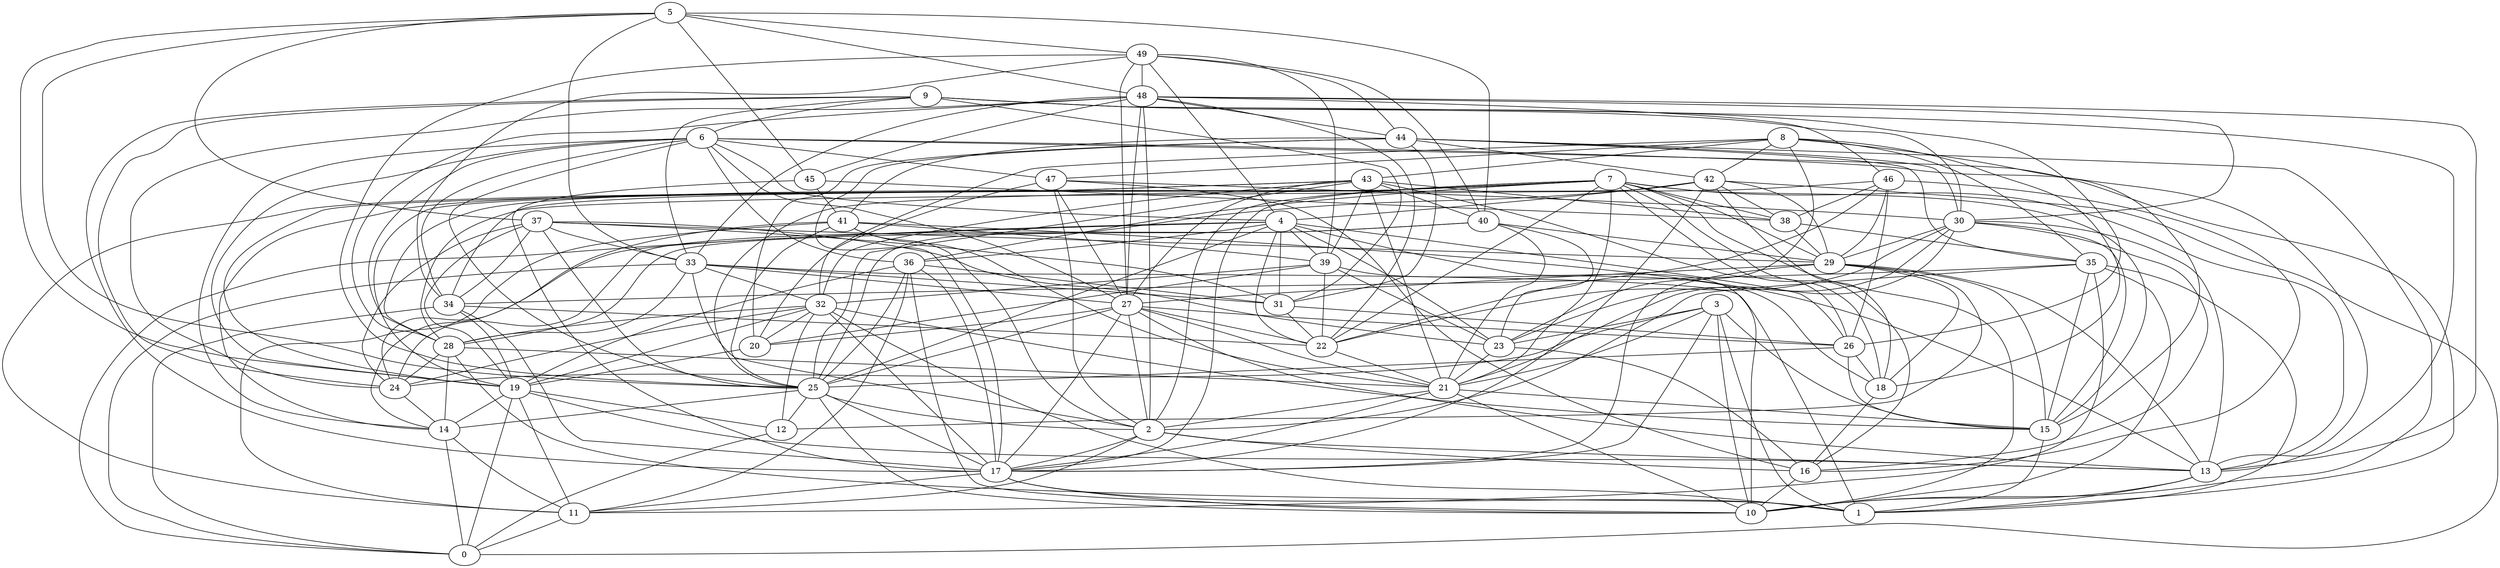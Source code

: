 digraph GG_graph {

subgraph G_graph {
edge [color = black]
"48" -> "30" [dir = none]
"48" -> "13" [dir = none]
"48" -> "45" [dir = none]
"4" -> "14" [dir = none]
"4" -> "22" [dir = none]
"4" -> "23" [dir = none]
"4" -> "25" [dir = none]
"4" -> "26" [dir = none]
"4" -> "10" [dir = none]
"4" -> "0" [dir = none]
"31" -> "26" [dir = none]
"33" -> "0" [dir = none]
"33" -> "28" [dir = none]
"33" -> "31" [dir = none]
"33" -> "27" [dir = none]
"33" -> "2" [dir = none]
"33" -> "32" [dir = none]
"33" -> "1" [dir = none]
"20" -> "19" [dir = none]
"5" -> "37" [dir = none]
"5" -> "48" [dir = none]
"5" -> "25" [dir = none]
"5" -> "40" [dir = none]
"5" -> "19" [dir = none]
"25" -> "14" [dir = none]
"25" -> "2" [dir = none]
"41" -> "25" [dir = none]
"41" -> "13" [dir = none]
"41" -> "24" [dir = none]
"41" -> "21" [dir = none]
"28" -> "14" [dir = none]
"28" -> "21" [dir = none]
"19" -> "14" [dir = none]
"19" -> "12" [dir = none]
"43" -> "40" [dir = none]
"43" -> "38" [dir = none]
"43" -> "11" [dir = none]
"43" -> "26" [dir = none]
"43" -> "19" [dir = none]
"36" -> "19" [dir = none]
"36" -> "31" [dir = none]
"36" -> "17" [dir = none]
"36" -> "25" [dir = none]
"36" -> "10" [dir = none]
"26" -> "15" [dir = none]
"32" -> "12" [dir = none]
"32" -> "28" [dir = none]
"32" -> "1" [dir = none]
"32" -> "20" [dir = none]
"8" -> "32" [dir = none]
"8" -> "42" [dir = none]
"8" -> "18" [dir = none]
"8" -> "35" [dir = none]
"8" -> "13" [dir = none]
"47" -> "20" [dir = none]
"47" -> "27" [dir = none]
"47" -> "30" [dir = none]
"47" -> "16" [dir = none]
"16" -> "10" [dir = none]
"45" -> "38" [dir = none]
"45" -> "41" [dir = none]
"45" -> "17" [dir = none]
"6" -> "27" [dir = none]
"6" -> "28" [dir = none]
"6" -> "1" [dir = none]
"6" -> "25" [dir = none]
"6" -> "4" [dir = none]
"6" -> "19" [dir = none]
"6" -> "34" [dir = none]
"6" -> "14" [dir = none]
"30" -> "21" [dir = none]
"30" -> "22" [dir = none]
"30" -> "29" [dir = none]
"30" -> "16" [dir = none]
"3" -> "17" [dir = none]
"3" -> "10" [dir = none]
"3" -> "21" [dir = none]
"3" -> "23" [dir = none]
"46" -> "26" [dir = none]
"46" -> "28" [dir = none]
"46" -> "16" [dir = none]
"46" -> "38" [dir = none]
"37" -> "23" [dir = none]
"37" -> "25" [dir = none]
"37" -> "34" [dir = none]
"37" -> "24" [dir = none]
"37" -> "31" [dir = none]
"39" -> "20" [dir = none]
"39" -> "18" [dir = none]
"39" -> "22" [dir = none]
"39" -> "32" [dir = none]
"35" -> "11" [dir = none]
"35" -> "15" [dir = none]
"35" -> "10" [dir = none]
"35" -> "2" [dir = none]
"35" -> "34" [dir = none]
"27" -> "25" [dir = none]
"27" -> "26" [dir = none]
"27" -> "22" [dir = none]
"7" -> "2" [dir = none]
"7" -> "14" [dir = none]
"7" -> "28" [dir = none]
"7" -> "17" [dir = none]
"7" -> "38" [dir = none]
"7" -> "29" [dir = none]
"7" -> "22" [dir = none]
"7" -> "21" [dir = none]
"9" -> "6" [dir = none]
"9" -> "24" [dir = none]
"9" -> "26" [dir = none]
"9" -> "33" [dir = none]
"9" -> "30" [dir = none]
"9" -> "13" [dir = none]
"23" -> "16" [dir = none]
"21" -> "2" [dir = none]
"21" -> "15" [dir = none]
"13" -> "1" [dir = none]
"13" -> "10" [dir = none]
"29" -> "13" [dir = none]
"29" -> "12" [dir = none]
"29" -> "15" [dir = none]
"29" -> "18" [dir = none]
"17" -> "11" [dir = none]
"17" -> "1" [dir = none]
"40" -> "29" [dir = none]
"40" -> "23" [dir = none]
"15" -> "1" [dir = none]
"44" -> "17" [dir = none]
"44" -> "20" [dir = none]
"44" -> "41" [dir = none]
"44" -> "35" [dir = none]
"44" -> "30" [dir = none]
"14" -> "0" [dir = none]
"14" -> "11" [dir = none]
"34" -> "0" [dir = none]
"34" -> "17" [dir = none]
"34" -> "19" [dir = none]
"42" -> "4" [dir = none]
"42" -> "34" [dir = none]
"42" -> "25" [dir = none]
"42" -> "38" [dir = none]
"42" -> "18" [dir = none]
"49" -> "4" [dir = none]
"49" -> "39" [dir = none]
"49" -> "40" [dir = none]
"49" -> "34" [dir = none]
"49" -> "44" [dir = none]
"27" -> "17" [dir = none]
"49" -> "25" [dir = none]
"21" -> "17" [dir = none]
"30" -> "13" [dir = none]
"28" -> "24" [dir = none]
"30" -> "15" [dir = none]
"48" -> "46" [dir = none]
"29" -> "17" [dir = none]
"48" -> "44" [dir = none]
"17" -> "10" [dir = none]
"7" -> "19" [dir = none]
"18" -> "16" [dir = none]
"37" -> "33" [dir = none]
"37" -> "19" [dir = none]
"47" -> "2" [dir = none]
"43" -> "21" [dir = none]
"29" -> "27" [dir = none]
"27" -> "20" [dir = none]
"7" -> "13" [dir = none]
"44" -> "42" [dir = none]
"48" -> "27" [dir = none]
"6" -> "15" [dir = none]
"40" -> "28" [dir = none]
"3" -> "24" [dir = none]
"26" -> "18" [dir = none]
"7" -> "36" [dir = none]
"44" -> "31" [dir = none]
"42" -> "17" [dir = none]
"42" -> "0" [dir = none]
"42" -> "29" [dir = none]
"5" -> "45" [dir = none]
"46" -> "22" [dir = none]
"25" -> "10" [dir = none]
"5" -> "49" [dir = none]
"8" -> "23" [dir = none]
"43" -> "25" [dir = none]
"43" -> "32" [dir = none]
"44" -> "10" [dir = none]
"19" -> "13" [dir = none]
"27" -> "2" [dir = none]
"26" -> "25" [dir = none]
"32" -> "17" [dir = none]
"32" -> "24" [dir = none]
"41" -> "39" [dir = none]
"37" -> "29" [dir = none]
"35" -> "1" [dir = none]
"2" -> "16" [dir = none]
"4" -> "31" [dir = none]
"27" -> "21" [dir = none]
"43" -> "27" [dir = none]
"3" -> "1" [dir = none]
"7" -> "18" [dir = none]
"41" -> "2" [dir = none]
"19" -> "11" [dir = none]
"3" -> "15" [dir = none]
"38" -> "29" [dir = none]
"28" -> "1" [dir = none]
"7" -> "25" [dir = none]
"2" -> "13" [dir = none]
"4" -> "39" [dir = none]
"9" -> "17" [dir = none]
"40" -> "24" [dir = none]
"2" -> "17" [dir = none]
"32" -> "19" [dir = none]
"22" -> "21" [dir = none]
"12" -> "0" [dir = none]
"48" -> "22" [dir = none]
"30" -> "23" [dir = none]
"8" -> "47" [dir = none]
"49" -> "48" [dir = none]
"23" -> "21" [dir = none]
"7" -> "16" [dir = none]
"38" -> "35" [dir = none]
"49" -> "27" [dir = none]
"5" -> "33" [dir = none]
"6" -> "36" [dir = none]
"40" -> "21" [dir = none]
"7" -> "15" [dir = none]
"4" -> "36" [dir = none]
"48" -> "24" [dir = none]
"6" -> "47" [dir = none]
"27" -> "13" [dir = none]
"32" -> "15" [dir = none]
"2" -> "11" [dir = none]
"25" -> "12" [dir = none]
"25" -> "17" [dir = none]
"34" -> "22" [dir = none]
"31" -> "22" [dir = none]
"8" -> "43" [dir = none]
"36" -> "11" [dir = none]
"9" -> "31" [dir = none]
"7" -> "10" [dir = none]
"48" -> "28" [dir = none]
"21" -> "10" [dir = none]
"41" -> "11" [dir = none]
"48" -> "2" [dir = none]
"11" -> "0" [dir = none]
"43" -> "39" [dir = none]
"46" -> "29" [dir = none]
"39" -> "23" [dir = none]
"19" -> "0" [dir = none]
"48" -> "33" [dir = none]
"24" -> "14" [dir = none]
}

}
